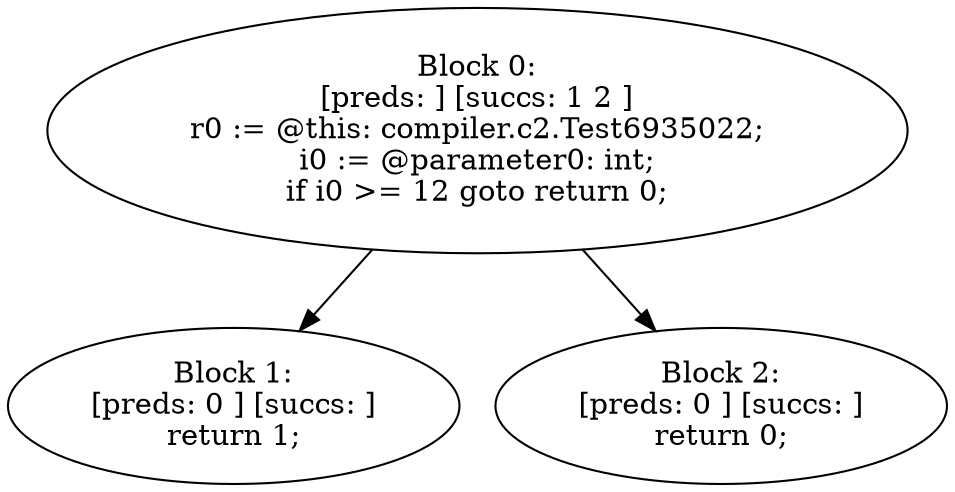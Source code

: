 digraph "unitGraph" {
    "Block 0:
[preds: ] [succs: 1 2 ]
r0 := @this: compiler.c2.Test6935022;
i0 := @parameter0: int;
if i0 >= 12 goto return 0;
"
    "Block 1:
[preds: 0 ] [succs: ]
return 1;
"
    "Block 2:
[preds: 0 ] [succs: ]
return 0;
"
    "Block 0:
[preds: ] [succs: 1 2 ]
r0 := @this: compiler.c2.Test6935022;
i0 := @parameter0: int;
if i0 >= 12 goto return 0;
"->"Block 1:
[preds: 0 ] [succs: ]
return 1;
";
    "Block 0:
[preds: ] [succs: 1 2 ]
r0 := @this: compiler.c2.Test6935022;
i0 := @parameter0: int;
if i0 >= 12 goto return 0;
"->"Block 2:
[preds: 0 ] [succs: ]
return 0;
";
}
